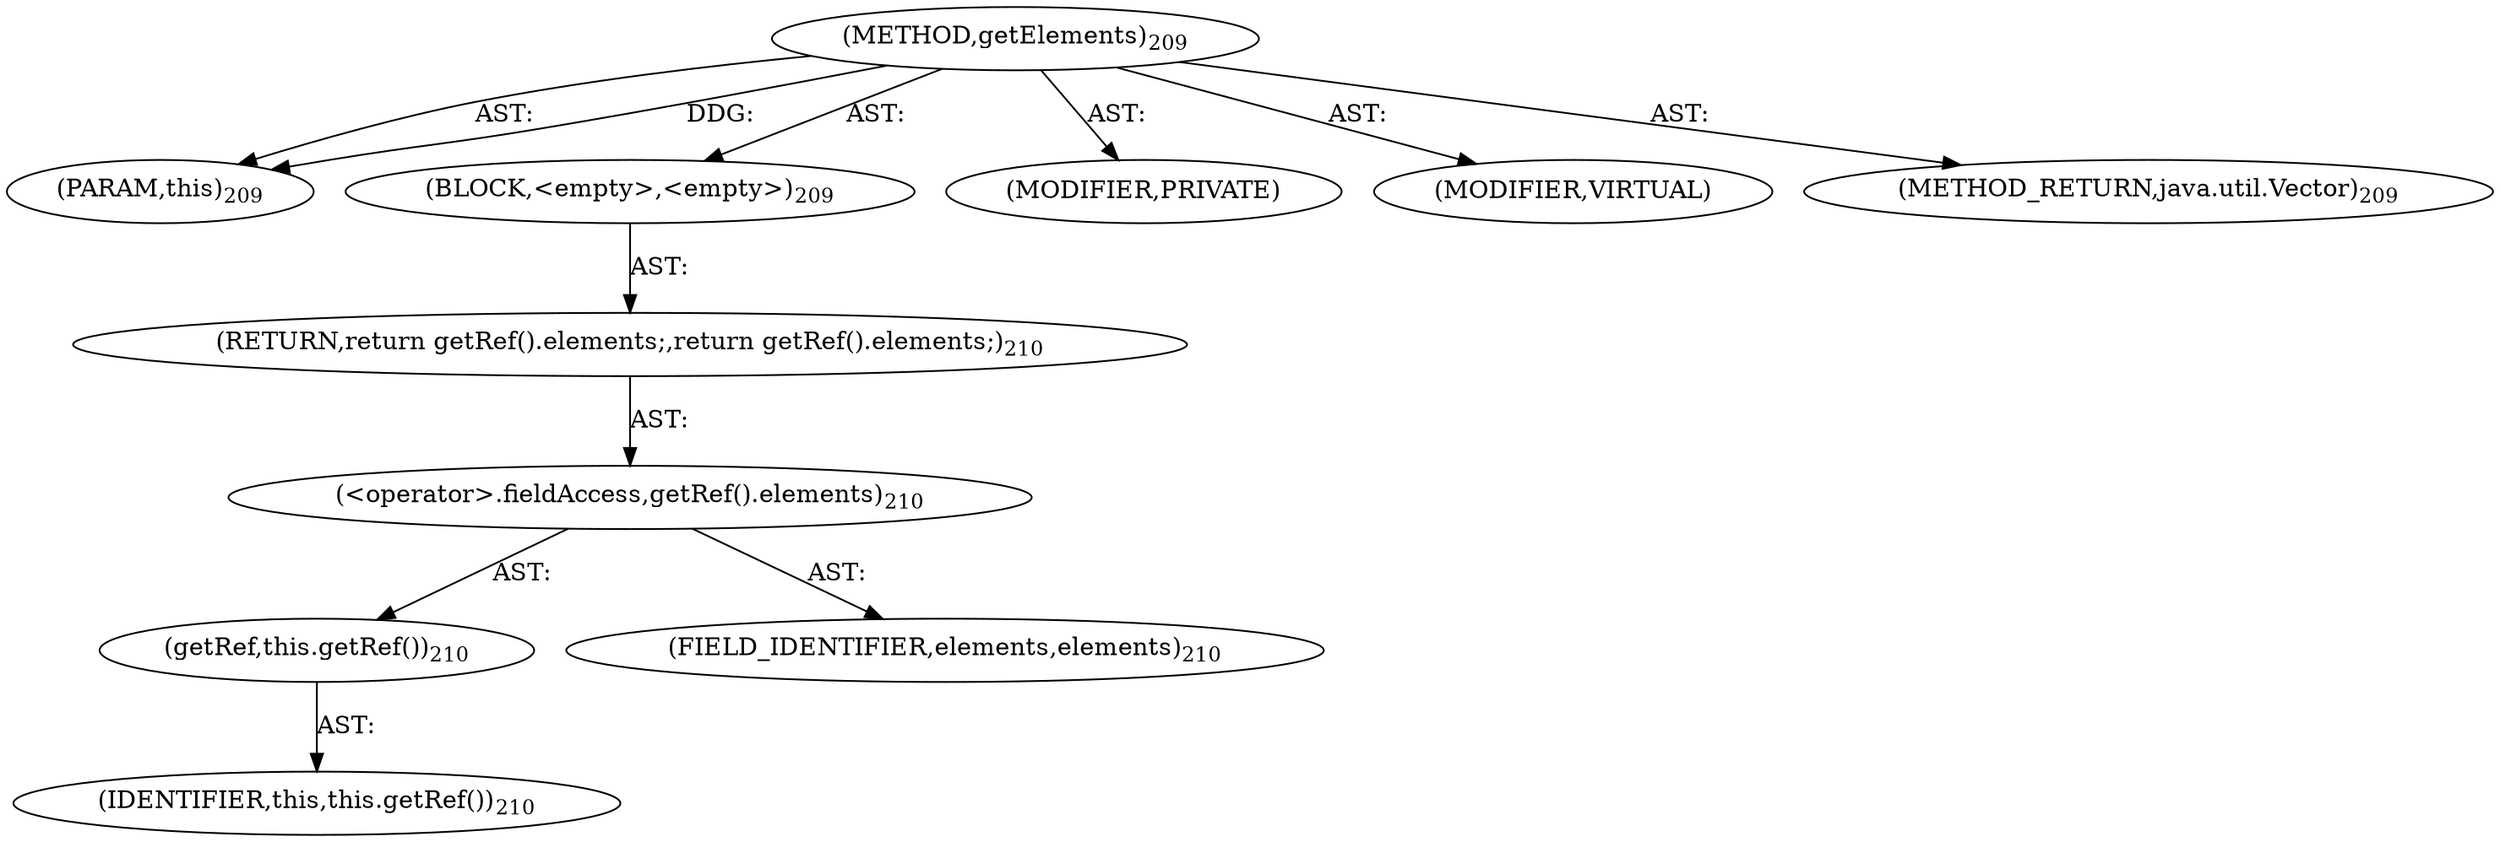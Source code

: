 digraph "getElements" {  
"111669149697" [label = <(METHOD,getElements)<SUB>209</SUB>> ]
"115964116992" [label = <(PARAM,this)<SUB>209</SUB>> ]
"25769803777" [label = <(BLOCK,&lt;empty&gt;,&lt;empty&gt;)<SUB>209</SUB>> ]
"146028888064" [label = <(RETURN,return getRef().elements;,return getRef().elements;)<SUB>210</SUB>> ]
"30064771080" [label = <(&lt;operator&gt;.fieldAccess,getRef().elements)<SUB>210</SUB>> ]
"30064771081" [label = <(getRef,this.getRef())<SUB>210</SUB>> ]
"68719476736" [label = <(IDENTIFIER,this,this.getRef())<SUB>210</SUB>> ]
"55834574851" [label = <(FIELD_IDENTIFIER,elements,elements)<SUB>210</SUB>> ]
"133143986187" [label = <(MODIFIER,PRIVATE)> ]
"133143986188" [label = <(MODIFIER,VIRTUAL)> ]
"128849018881" [label = <(METHOD_RETURN,java.util.Vector)<SUB>209</SUB>> ]
  "111669149697" -> "115964116992"  [ label = "AST: "] 
  "111669149697" -> "25769803777"  [ label = "AST: "] 
  "111669149697" -> "133143986187"  [ label = "AST: "] 
  "111669149697" -> "133143986188"  [ label = "AST: "] 
  "111669149697" -> "128849018881"  [ label = "AST: "] 
  "25769803777" -> "146028888064"  [ label = "AST: "] 
  "146028888064" -> "30064771080"  [ label = "AST: "] 
  "30064771080" -> "30064771081"  [ label = "AST: "] 
  "30064771080" -> "55834574851"  [ label = "AST: "] 
  "30064771081" -> "68719476736"  [ label = "AST: "] 
  "111669149697" -> "115964116992"  [ label = "DDG: "] 
}
